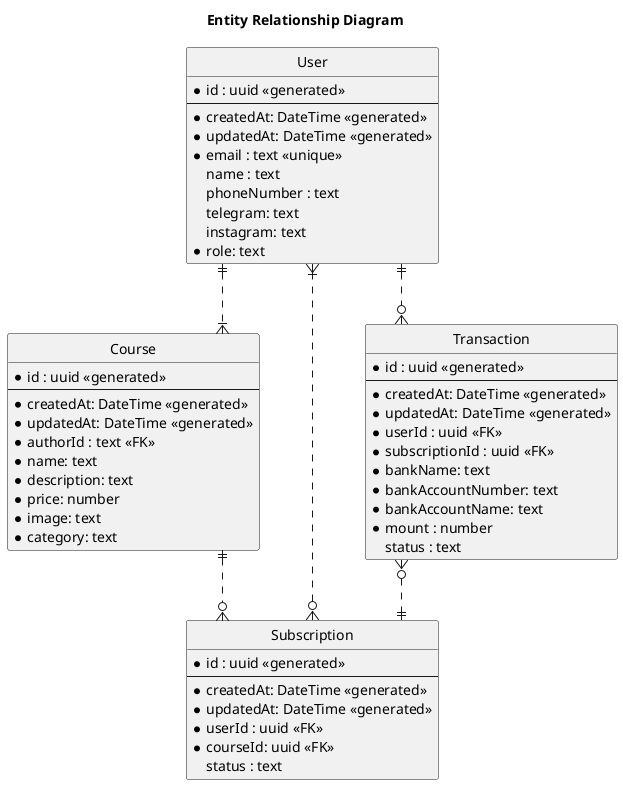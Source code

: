 @startuml "Entity Relationship Diagram"
title Entity Relationship Diagram

' hide the spot
hide circle

' avoid problems with angled crows feet
skinparam linetype ortho

entity "User" as user {
  *id : uuid <<generated>>
  --
  *createdAt: DateTime <<generated>>
  *updatedAt: DateTime <<generated>>
  *email : text <<unique>>
  name : text
  phoneNumber : text
  telegram: text
  instagram: text
  *role: text
}

entity "Course" as course {
  *id : uuid <<generated>>
  --
  *createdAt: DateTime <<generated>>
  *updatedAt: DateTime <<generated>>
  *authorId : text <<FK>>
  *name: text
  *description: text
  *price: number
  *image: text
  *category: text
}

entity "Subscription" as subscription {
  *id : uuid <<generated>>
  --
  *createdAt: DateTime <<generated>>
  *updatedAt: DateTime <<generated>>
  *userId : uuid <<FK>>
  *courseId: uuid <<FK>>
  status : text
}

entity "Transaction" as transaction {
  *id : uuid <<generated>>
  --
  *createdAt: DateTime <<generated>>
  *updatedAt: DateTime <<generated>>
  *userId : uuid <<FK>>
  *subscriptionId : uuid <<FK>>
  *bankName: text
  *bankAccountNumber: text
  *bankAccountName: text
  *mount : number
  status : text
}

user ||..|{ course
user }|.-o{ subscription
course ||..o{ subscription
transaction }o..||subscription
user ||..o{ transaction
@enduml
